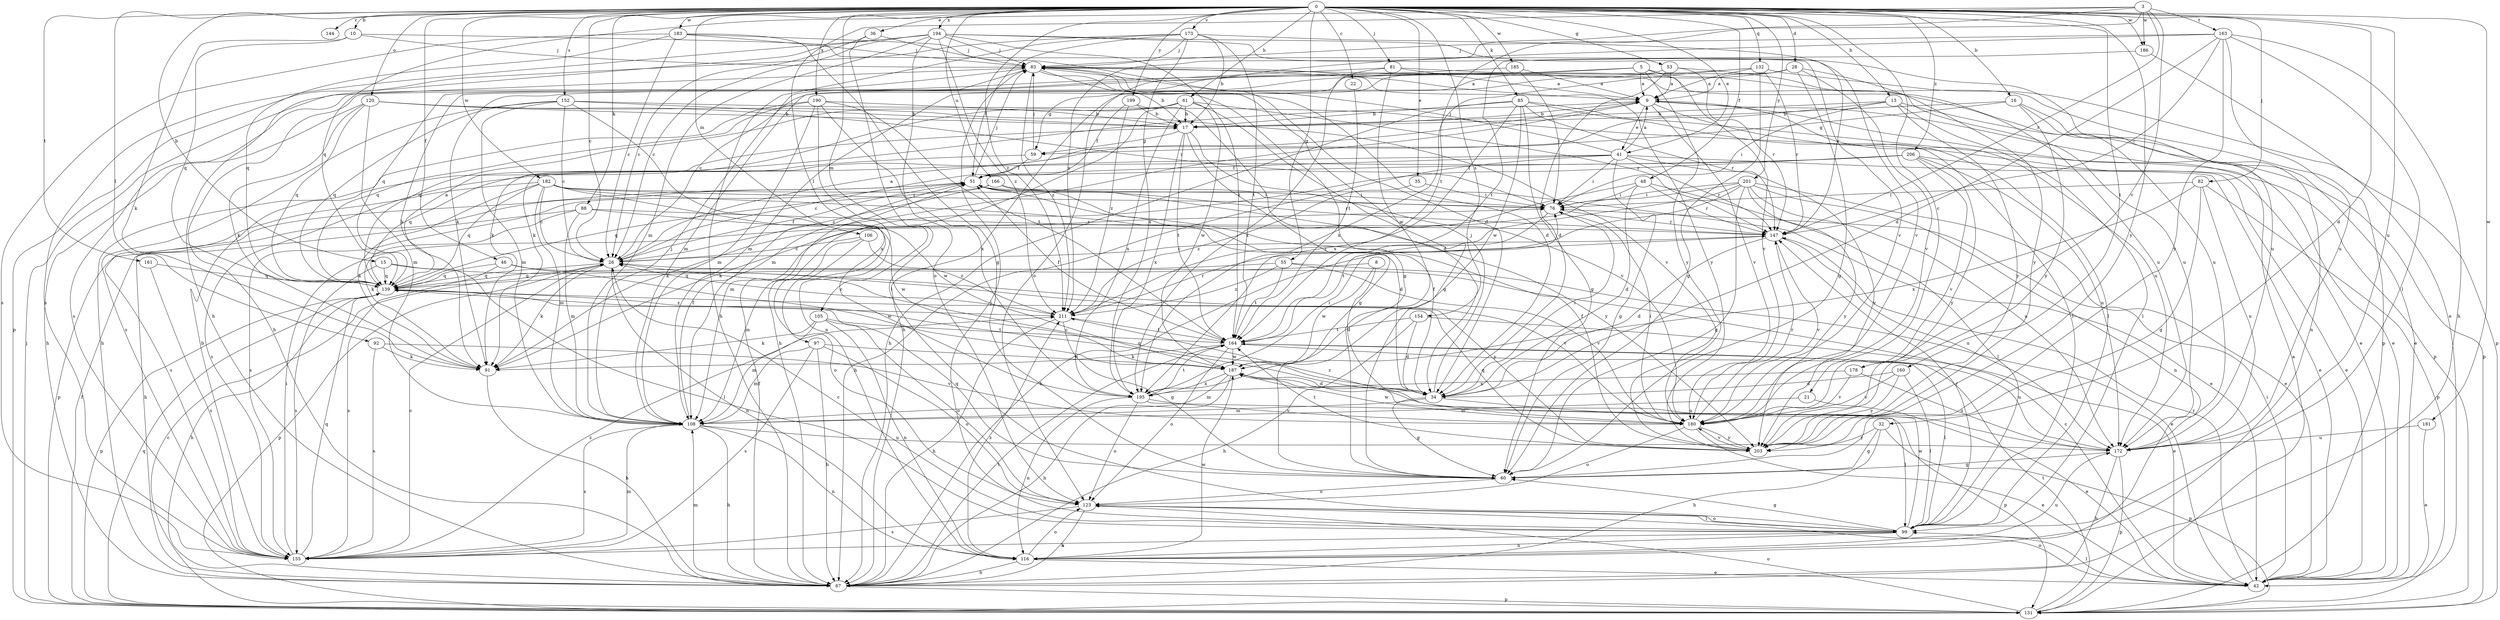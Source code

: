 strict digraph  {
0;
3;
5;
8;
9;
10;
13;
15;
16;
17;
21;
22;
26;
28;
32;
34;
35;
36;
41;
42;
46;
48;
51;
53;
55;
59;
60;
61;
67;
76;
81;
82;
83;
85;
88;
91;
92;
97;
99;
105;
106;
108;
116;
120;
123;
131;
132;
139;
144;
147;
152;
154;
155;
160;
161;
163;
164;
166;
172;
173;
178;
180;
181;
182;
183;
185;
186;
187;
190;
194;
195;
199;
201;
203;
206;
211;
0 -> 10  [label=b];
0 -> 13  [label=b];
0 -> 15  [label=b];
0 -> 16  [label=b];
0 -> 21  [label=c];
0 -> 22  [label=c];
0 -> 26  [label=c];
0 -> 28  [label=d];
0 -> 32  [label=d];
0 -> 35  [label=e];
0 -> 36  [label=e];
0 -> 41  [label=e];
0 -> 46  [label=f];
0 -> 48  [label=f];
0 -> 53  [label=g];
0 -> 55  [label=g];
0 -> 61  [label=h];
0 -> 81  [label=j];
0 -> 82  [label=j];
0 -> 85  [label=k];
0 -> 88  [label=k];
0 -> 92  [label=l];
0 -> 105  [label=m];
0 -> 106  [label=m];
0 -> 120  [label=o];
0 -> 132  [label=q];
0 -> 144  [label=r];
0 -> 152  [label=s];
0 -> 154  [label=s];
0 -> 160  [label=t];
0 -> 161  [label=t];
0 -> 166  [label=u];
0 -> 172  [label=u];
0 -> 173  [label=v];
0 -> 181  [label=w];
0 -> 182  [label=w];
0 -> 183  [label=w];
0 -> 185  [label=w];
0 -> 186  [label=w];
0 -> 190  [label=x];
0 -> 194  [label=x];
0 -> 199  [label=y];
0 -> 201  [label=y];
0 -> 203  [label=y];
0 -> 206  [label=z];
0 -> 211  [label=z];
3 -> 97  [label=l];
3 -> 139  [label=q];
3 -> 147  [label=r];
3 -> 163  [label=t];
3 -> 164  [label=t];
3 -> 178  [label=v];
3 -> 186  [label=w];
3 -> 211  [label=z];
5 -> 9  [label=a];
5 -> 59  [label=g];
5 -> 67  [label=h];
5 -> 91  [label=k];
5 -> 172  [label=u];
5 -> 180  [label=v];
5 -> 203  [label=y];
8 -> 34  [label=d];
8 -> 139  [label=q];
8 -> 187  [label=w];
9 -> 17  [label=b];
9 -> 41  [label=e];
9 -> 42  [label=e];
9 -> 99  [label=l];
9 -> 108  [label=m];
9 -> 172  [label=u];
9 -> 180  [label=v];
10 -> 83  [label=j];
10 -> 91  [label=k];
10 -> 139  [label=q];
10 -> 180  [label=v];
13 -> 17  [label=b];
13 -> 76  [label=i];
13 -> 91  [label=k];
13 -> 99  [label=l];
13 -> 131  [label=p];
13 -> 203  [label=y];
15 -> 99  [label=l];
15 -> 139  [label=q];
15 -> 155  [label=s];
15 -> 180  [label=v];
16 -> 17  [label=b];
16 -> 42  [label=e];
16 -> 59  [label=g];
16 -> 116  [label=n];
16 -> 203  [label=y];
17 -> 59  [label=g];
17 -> 60  [label=g];
17 -> 164  [label=t];
17 -> 180  [label=v];
17 -> 195  [label=x];
21 -> 42  [label=e];
21 -> 108  [label=m];
22 -> 164  [label=t];
26 -> 9  [label=a];
26 -> 51  [label=f];
26 -> 91  [label=k];
26 -> 116  [label=n];
26 -> 131  [label=p];
26 -> 139  [label=q];
28 -> 9  [label=a];
28 -> 26  [label=c];
28 -> 60  [label=g];
28 -> 67  [label=h];
28 -> 180  [label=v];
28 -> 203  [label=y];
32 -> 60  [label=g];
32 -> 67  [label=h];
32 -> 131  [label=p];
32 -> 203  [label=y];
34 -> 26  [label=c];
34 -> 51  [label=f];
34 -> 60  [label=g];
34 -> 76  [label=i];
34 -> 83  [label=j];
34 -> 99  [label=l];
34 -> 108  [label=m];
34 -> 139  [label=q];
35 -> 76  [label=i];
35 -> 211  [label=z];
36 -> 26  [label=c];
36 -> 83  [label=j];
36 -> 99  [label=l];
41 -> 9  [label=a];
41 -> 26  [label=c];
41 -> 42  [label=e];
41 -> 51  [label=f];
41 -> 60  [label=g];
41 -> 67  [label=h];
41 -> 76  [label=i];
41 -> 83  [label=j];
41 -> 147  [label=r];
41 -> 203  [label=y];
42 -> 26  [label=c];
42 -> 76  [label=i];
42 -> 99  [label=l];
42 -> 123  [label=o];
42 -> 147  [label=r];
46 -> 139  [label=q];
46 -> 155  [label=s];
46 -> 187  [label=w];
46 -> 203  [label=y];
48 -> 34  [label=d];
48 -> 76  [label=i];
48 -> 91  [label=k];
48 -> 99  [label=l];
48 -> 147  [label=r];
51 -> 76  [label=i];
51 -> 83  [label=j];
51 -> 131  [label=p];
51 -> 147  [label=r];
51 -> 155  [label=s];
53 -> 9  [label=a];
53 -> 34  [label=d];
53 -> 108  [label=m];
53 -> 131  [label=p];
53 -> 147  [label=r];
55 -> 42  [label=e];
55 -> 139  [label=q];
55 -> 164  [label=t];
55 -> 180  [label=v];
55 -> 211  [label=z];
59 -> 51  [label=f];
59 -> 83  [label=j];
59 -> 139  [label=q];
60 -> 123  [label=o];
60 -> 139  [label=q];
61 -> 17  [label=b];
61 -> 60  [label=g];
61 -> 67  [label=h];
61 -> 91  [label=k];
61 -> 139  [label=q];
61 -> 147  [label=r];
61 -> 187  [label=w];
61 -> 195  [label=x];
67 -> 51  [label=f];
67 -> 108  [label=m];
67 -> 131  [label=p];
67 -> 164  [label=t];
76 -> 147  [label=r];
76 -> 164  [label=t];
81 -> 9  [label=a];
81 -> 139  [label=q];
81 -> 172  [label=u];
81 -> 187  [label=w];
81 -> 195  [label=x];
82 -> 60  [label=g];
82 -> 76  [label=i];
82 -> 131  [label=p];
82 -> 172  [label=u];
82 -> 195  [label=x];
83 -> 9  [label=a];
83 -> 17  [label=b];
83 -> 34  [label=d];
83 -> 60  [label=g];
83 -> 155  [label=s];
83 -> 172  [label=u];
83 -> 203  [label=y];
83 -> 211  [label=z];
85 -> 17  [label=b];
85 -> 60  [label=g];
85 -> 67  [label=h];
85 -> 99  [label=l];
85 -> 131  [label=p];
85 -> 147  [label=r];
85 -> 187  [label=w];
85 -> 195  [label=x];
88 -> 67  [label=h];
88 -> 91  [label=k];
88 -> 108  [label=m];
88 -> 147  [label=r];
88 -> 187  [label=w];
91 -> 67  [label=h];
92 -> 91  [label=k];
92 -> 155  [label=s];
92 -> 180  [label=v];
97 -> 67  [label=h];
97 -> 108  [label=m];
97 -> 123  [label=o];
97 -> 155  [label=s];
97 -> 187  [label=w];
99 -> 26  [label=c];
99 -> 60  [label=g];
99 -> 83  [label=j];
99 -> 116  [label=n];
99 -> 123  [label=o];
99 -> 147  [label=r];
99 -> 155  [label=s];
99 -> 187  [label=w];
105 -> 91  [label=k];
105 -> 108  [label=m];
105 -> 116  [label=n];
105 -> 123  [label=o];
105 -> 164  [label=t];
106 -> 26  [label=c];
106 -> 108  [label=m];
106 -> 123  [label=o];
106 -> 211  [label=z];
108 -> 51  [label=f];
108 -> 67  [label=h];
108 -> 83  [label=j];
108 -> 116  [label=n];
108 -> 155  [label=s];
108 -> 172  [label=u];
116 -> 42  [label=e];
116 -> 67  [label=h];
116 -> 123  [label=o];
116 -> 172  [label=u];
116 -> 187  [label=w];
116 -> 211  [label=z];
120 -> 17  [label=b];
120 -> 67  [label=h];
120 -> 76  [label=i];
120 -> 91  [label=k];
120 -> 108  [label=m];
120 -> 139  [label=q];
120 -> 180  [label=v];
123 -> 67  [label=h];
123 -> 99  [label=l];
123 -> 155  [label=s];
131 -> 9  [label=a];
131 -> 26  [label=c];
131 -> 51  [label=f];
131 -> 83  [label=j];
131 -> 123  [label=o];
131 -> 139  [label=q];
131 -> 164  [label=t];
132 -> 9  [label=a];
132 -> 60  [label=g];
132 -> 91  [label=k];
132 -> 131  [label=p];
132 -> 147  [label=r];
132 -> 195  [label=x];
139 -> 9  [label=a];
139 -> 67  [label=h];
139 -> 131  [label=p];
139 -> 211  [label=z];
147 -> 26  [label=c];
147 -> 34  [label=d];
147 -> 172  [label=u];
147 -> 180  [label=v];
152 -> 17  [label=b];
152 -> 26  [label=c];
152 -> 42  [label=e];
152 -> 108  [label=m];
152 -> 139  [label=q];
152 -> 155  [label=s];
152 -> 195  [label=x];
154 -> 34  [label=d];
154 -> 42  [label=e];
154 -> 67  [label=h];
154 -> 164  [label=t];
155 -> 17  [label=b];
155 -> 26  [label=c];
155 -> 76  [label=i];
155 -> 108  [label=m];
155 -> 139  [label=q];
155 -> 211  [label=z];
160 -> 34  [label=d];
160 -> 99  [label=l];
160 -> 180  [label=v];
160 -> 203  [label=y];
161 -> 139  [label=q];
161 -> 155  [label=s];
163 -> 34  [label=d];
163 -> 67  [label=h];
163 -> 83  [label=j];
163 -> 99  [label=l];
163 -> 123  [label=o];
163 -> 147  [label=r];
163 -> 172  [label=u];
163 -> 203  [label=y];
164 -> 51  [label=f];
164 -> 91  [label=k];
164 -> 99  [label=l];
164 -> 123  [label=o];
164 -> 172  [label=u];
164 -> 187  [label=w];
166 -> 26  [label=c];
166 -> 76  [label=i];
166 -> 139  [label=q];
166 -> 203  [label=y];
172 -> 60  [label=g];
172 -> 67  [label=h];
172 -> 131  [label=p];
173 -> 17  [label=b];
173 -> 51  [label=f];
173 -> 67  [label=h];
173 -> 83  [label=j];
173 -> 131  [label=p];
173 -> 147  [label=r];
173 -> 164  [label=t];
173 -> 195  [label=x];
178 -> 172  [label=u];
178 -> 180  [label=v];
178 -> 195  [label=x];
180 -> 42  [label=e];
180 -> 76  [label=i];
180 -> 123  [label=o];
180 -> 147  [label=r];
180 -> 187  [label=w];
180 -> 203  [label=y];
180 -> 211  [label=z];
181 -> 42  [label=e];
181 -> 172  [label=u];
182 -> 26  [label=c];
182 -> 34  [label=d];
182 -> 42  [label=e];
182 -> 76  [label=i];
182 -> 91  [label=k];
182 -> 108  [label=m];
182 -> 139  [label=q];
182 -> 155  [label=s];
182 -> 187  [label=w];
183 -> 26  [label=c];
183 -> 34  [label=d];
183 -> 60  [label=g];
183 -> 83  [label=j];
183 -> 139  [label=q];
183 -> 155  [label=s];
185 -> 9  [label=a];
185 -> 76  [label=i];
185 -> 108  [label=m];
186 -> 42  [label=e];
186 -> 164  [label=t];
187 -> 34  [label=d];
187 -> 67  [label=h];
187 -> 108  [label=m];
187 -> 172  [label=u];
187 -> 195  [label=x];
190 -> 17  [label=b];
190 -> 67  [label=h];
190 -> 108  [label=m];
190 -> 116  [label=n];
190 -> 139  [label=q];
190 -> 164  [label=t];
190 -> 195  [label=x];
194 -> 26  [label=c];
194 -> 67  [label=h];
194 -> 83  [label=j];
194 -> 108  [label=m];
194 -> 123  [label=o];
194 -> 155  [label=s];
194 -> 164  [label=t];
194 -> 172  [label=u];
194 -> 180  [label=v];
194 -> 211  [label=z];
195 -> 76  [label=i];
195 -> 116  [label=n];
195 -> 123  [label=o];
195 -> 131  [label=p];
195 -> 164  [label=t];
195 -> 180  [label=v];
199 -> 17  [label=b];
199 -> 34  [label=d];
199 -> 51  [label=f];
199 -> 211  [label=z];
201 -> 42  [label=e];
201 -> 60  [label=g];
201 -> 67  [label=h];
201 -> 76  [label=i];
201 -> 91  [label=k];
201 -> 116  [label=n];
201 -> 172  [label=u];
201 -> 203  [label=y];
201 -> 211  [label=z];
203 -> 51  [label=f];
203 -> 139  [label=q];
203 -> 164  [label=t];
203 -> 180  [label=v];
206 -> 42  [label=e];
206 -> 51  [label=f];
206 -> 108  [label=m];
206 -> 155  [label=s];
206 -> 172  [label=u];
206 -> 180  [label=v];
206 -> 203  [label=y];
211 -> 26  [label=c];
211 -> 60  [label=g];
211 -> 67  [label=h];
211 -> 147  [label=r];
211 -> 164  [label=t];
}

